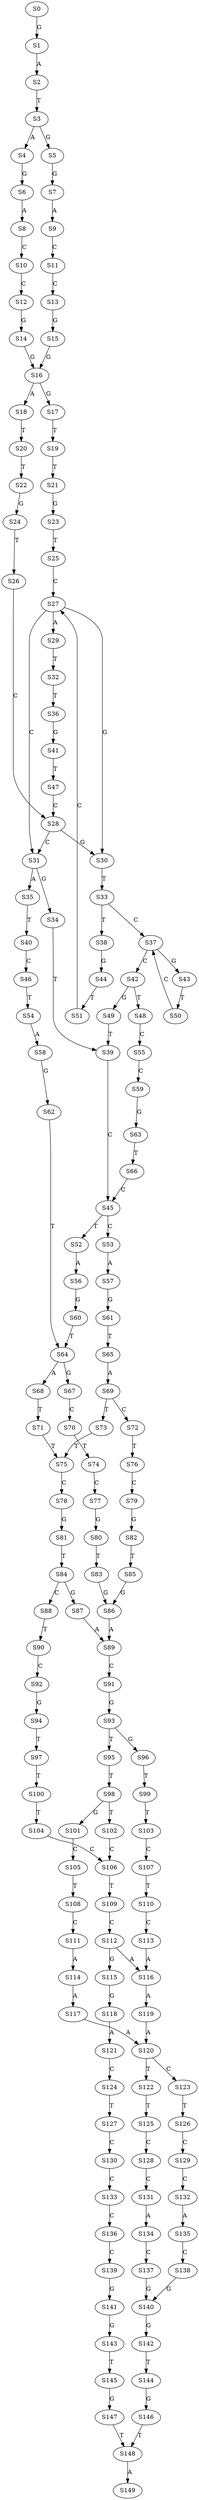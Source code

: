 strict digraph  {
	S0 -> S1 [ label = G ];
	S1 -> S2 [ label = A ];
	S2 -> S3 [ label = T ];
	S3 -> S4 [ label = A ];
	S3 -> S5 [ label = G ];
	S4 -> S6 [ label = G ];
	S5 -> S7 [ label = G ];
	S6 -> S8 [ label = A ];
	S7 -> S9 [ label = A ];
	S8 -> S10 [ label = C ];
	S9 -> S11 [ label = C ];
	S10 -> S12 [ label = C ];
	S11 -> S13 [ label = C ];
	S12 -> S14 [ label = G ];
	S13 -> S15 [ label = G ];
	S14 -> S16 [ label = G ];
	S15 -> S16 [ label = G ];
	S16 -> S17 [ label = G ];
	S16 -> S18 [ label = A ];
	S17 -> S19 [ label = T ];
	S18 -> S20 [ label = T ];
	S19 -> S21 [ label = T ];
	S20 -> S22 [ label = T ];
	S21 -> S23 [ label = G ];
	S22 -> S24 [ label = G ];
	S23 -> S25 [ label = T ];
	S24 -> S26 [ label = T ];
	S25 -> S27 [ label = C ];
	S26 -> S28 [ label = C ];
	S27 -> S29 [ label = A ];
	S27 -> S30 [ label = G ];
	S27 -> S31 [ label = C ];
	S28 -> S31 [ label = C ];
	S28 -> S30 [ label = G ];
	S29 -> S32 [ label = T ];
	S30 -> S33 [ label = T ];
	S31 -> S34 [ label = G ];
	S31 -> S35 [ label = A ];
	S32 -> S36 [ label = T ];
	S33 -> S37 [ label = C ];
	S33 -> S38 [ label = T ];
	S34 -> S39 [ label = T ];
	S35 -> S40 [ label = T ];
	S36 -> S41 [ label = G ];
	S37 -> S42 [ label = C ];
	S37 -> S43 [ label = G ];
	S38 -> S44 [ label = G ];
	S39 -> S45 [ label = C ];
	S40 -> S46 [ label = C ];
	S41 -> S47 [ label = T ];
	S42 -> S48 [ label = T ];
	S42 -> S49 [ label = G ];
	S43 -> S50 [ label = T ];
	S44 -> S51 [ label = T ];
	S45 -> S52 [ label = T ];
	S45 -> S53 [ label = C ];
	S46 -> S54 [ label = T ];
	S47 -> S28 [ label = C ];
	S48 -> S55 [ label = C ];
	S49 -> S39 [ label = T ];
	S50 -> S37 [ label = C ];
	S51 -> S27 [ label = C ];
	S52 -> S56 [ label = A ];
	S53 -> S57 [ label = A ];
	S54 -> S58 [ label = A ];
	S55 -> S59 [ label = C ];
	S56 -> S60 [ label = G ];
	S57 -> S61 [ label = G ];
	S58 -> S62 [ label = G ];
	S59 -> S63 [ label = G ];
	S60 -> S64 [ label = T ];
	S61 -> S65 [ label = T ];
	S62 -> S64 [ label = T ];
	S63 -> S66 [ label = T ];
	S64 -> S67 [ label = G ];
	S64 -> S68 [ label = A ];
	S65 -> S69 [ label = A ];
	S66 -> S45 [ label = C ];
	S67 -> S70 [ label = C ];
	S68 -> S71 [ label = T ];
	S69 -> S72 [ label = C ];
	S69 -> S73 [ label = T ];
	S70 -> S74 [ label = T ];
	S71 -> S75 [ label = T ];
	S72 -> S76 [ label = T ];
	S73 -> S75 [ label = T ];
	S74 -> S77 [ label = C ];
	S75 -> S78 [ label = C ];
	S76 -> S79 [ label = C ];
	S77 -> S80 [ label = G ];
	S78 -> S81 [ label = G ];
	S79 -> S82 [ label = G ];
	S80 -> S83 [ label = T ];
	S81 -> S84 [ label = T ];
	S82 -> S85 [ label = T ];
	S83 -> S86 [ label = G ];
	S84 -> S87 [ label = G ];
	S84 -> S88 [ label = C ];
	S85 -> S86 [ label = G ];
	S86 -> S89 [ label = A ];
	S87 -> S89 [ label = A ];
	S88 -> S90 [ label = T ];
	S89 -> S91 [ label = C ];
	S90 -> S92 [ label = C ];
	S91 -> S93 [ label = G ];
	S92 -> S94 [ label = G ];
	S93 -> S95 [ label = T ];
	S93 -> S96 [ label = G ];
	S94 -> S97 [ label = T ];
	S95 -> S98 [ label = T ];
	S96 -> S99 [ label = T ];
	S97 -> S100 [ label = T ];
	S98 -> S101 [ label = G ];
	S98 -> S102 [ label = T ];
	S99 -> S103 [ label = T ];
	S100 -> S104 [ label = T ];
	S101 -> S105 [ label = C ];
	S102 -> S106 [ label = C ];
	S103 -> S107 [ label = C ];
	S104 -> S106 [ label = C ];
	S105 -> S108 [ label = T ];
	S106 -> S109 [ label = T ];
	S107 -> S110 [ label = T ];
	S108 -> S111 [ label = C ];
	S109 -> S112 [ label = C ];
	S110 -> S113 [ label = C ];
	S111 -> S114 [ label = A ];
	S112 -> S115 [ label = G ];
	S112 -> S116 [ label = A ];
	S113 -> S116 [ label = A ];
	S114 -> S117 [ label = A ];
	S115 -> S118 [ label = G ];
	S116 -> S119 [ label = A ];
	S117 -> S120 [ label = A ];
	S118 -> S121 [ label = A ];
	S119 -> S120 [ label = A ];
	S120 -> S122 [ label = T ];
	S120 -> S123 [ label = C ];
	S121 -> S124 [ label = C ];
	S122 -> S125 [ label = T ];
	S123 -> S126 [ label = T ];
	S124 -> S127 [ label = T ];
	S125 -> S128 [ label = C ];
	S126 -> S129 [ label = C ];
	S127 -> S130 [ label = C ];
	S128 -> S131 [ label = C ];
	S129 -> S132 [ label = C ];
	S130 -> S133 [ label = C ];
	S131 -> S134 [ label = A ];
	S132 -> S135 [ label = A ];
	S133 -> S136 [ label = C ];
	S134 -> S137 [ label = C ];
	S135 -> S138 [ label = C ];
	S136 -> S139 [ label = C ];
	S137 -> S140 [ label = G ];
	S138 -> S140 [ label = G ];
	S139 -> S141 [ label = G ];
	S140 -> S142 [ label = G ];
	S141 -> S143 [ label = G ];
	S142 -> S144 [ label = T ];
	S143 -> S145 [ label = T ];
	S144 -> S146 [ label = G ];
	S145 -> S147 [ label = G ];
	S146 -> S148 [ label = T ];
	S147 -> S148 [ label = T ];
	S148 -> S149 [ label = A ];
}
